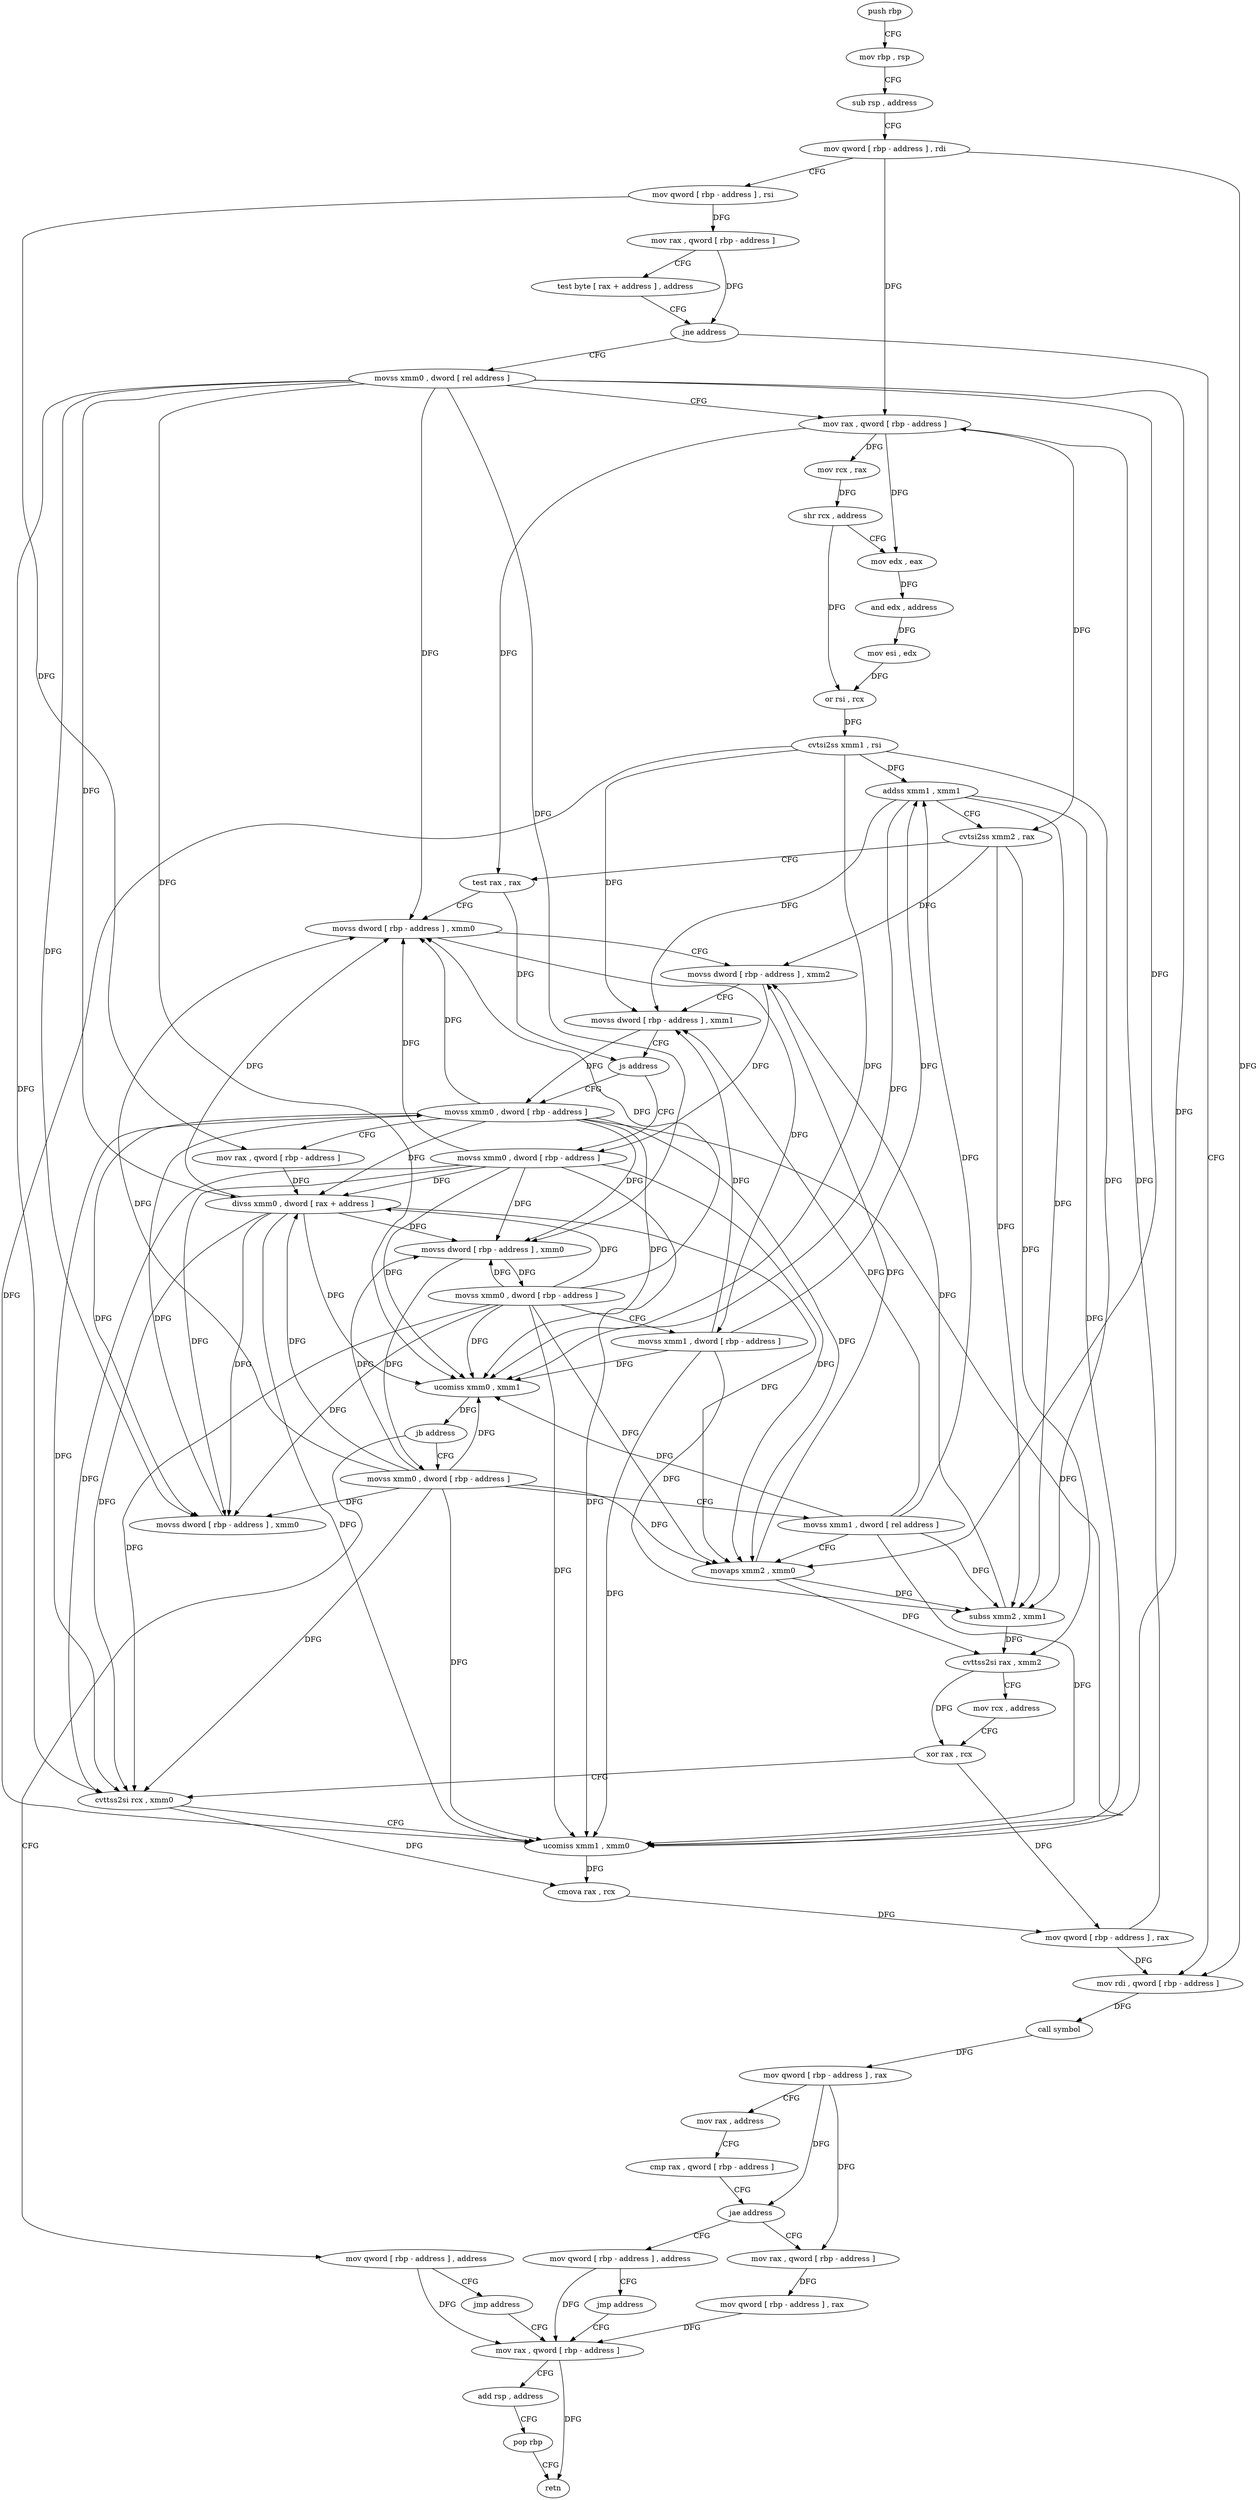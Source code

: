 digraph "func" {
"4234336" [label = "push rbp" ]
"4234337" [label = "mov rbp , rsp" ]
"4234340" [label = "sub rsp , address" ]
"4234344" [label = "mov qword [ rbp - address ] , rdi" ]
"4234348" [label = "mov qword [ rbp - address ] , rsi" ]
"4234352" [label = "mov rax , qword [ rbp - address ]" ]
"4234356" [label = "test byte [ rax + address ] , address" ]
"4234360" [label = "jne address" ]
"4234547" [label = "mov rdi , qword [ rbp - address ]" ]
"4234366" [label = "movss xmm0 , dword [ rel address ]" ]
"4234551" [label = "call symbol" ]
"4234556" [label = "mov qword [ rbp - address ] , rax" ]
"4234560" [label = "mov rax , address" ]
"4234570" [label = "cmp rax , qword [ rbp - address ]" ]
"4234574" [label = "jae address" ]
"4234593" [label = "mov rax , qword [ rbp - address ]" ]
"4234580" [label = "mov qword [ rbp - address ] , address" ]
"4234374" [label = "mov rax , qword [ rbp - address ]" ]
"4234378" [label = "mov rcx , rax" ]
"4234381" [label = "shr rcx , address" ]
"4234384" [label = "mov edx , eax" ]
"4234386" [label = "and edx , address" ]
"4234389" [label = "mov esi , edx" ]
"4234391" [label = "or rsi , rcx" ]
"4234394" [label = "cvtsi2ss xmm1 , rsi" ]
"4234399" [label = "addss xmm1 , xmm1" ]
"4234403" [label = "cvtsi2ss xmm2 , rax" ]
"4234408" [label = "test rax , rax" ]
"4234411" [label = "movss dword [ rbp - address ] , xmm0" ]
"4234416" [label = "movss dword [ rbp - address ] , xmm2" ]
"4234421" [label = "movss dword [ rbp - address ] , xmm1" ]
"4234426" [label = "js address" ]
"4234442" [label = "movss xmm0 , dword [ rbp - address ]" ]
"4234432" [label = "movss xmm0 , dword [ rbp - address ]" ]
"4234597" [label = "mov qword [ rbp - address ] , rax" ]
"4234601" [label = "mov rax , qword [ rbp - address ]" ]
"4234588" [label = "jmp address" ]
"4234447" [label = "mov rax , qword [ rbp - address ]" ]
"4234451" [label = "divss xmm0 , dword [ rax + address ]" ]
"4234456" [label = "movss dword [ rbp - address ] , xmm0" ]
"4234461" [label = "movss xmm0 , dword [ rbp - address ]" ]
"4234466" [label = "movss xmm1 , dword [ rbp - address ]" ]
"4234471" [label = "ucomiss xmm0 , xmm1" ]
"4234474" [label = "jb address" ]
"4234493" [label = "movss xmm0 , dword [ rbp - address ]" ]
"4234480" [label = "mov qword [ rbp - address ] , address" ]
"4234437" [label = "movss dword [ rbp - address ] , xmm0" ]
"4234605" [label = "add rsp , address" ]
"4234609" [label = "pop rbp" ]
"4234610" [label = "retn" ]
"4234498" [label = "movss xmm1 , dword [ rel address ]" ]
"4234506" [label = "movaps xmm2 , xmm0" ]
"4234509" [label = "subss xmm2 , xmm1" ]
"4234513" [label = "cvttss2si rax , xmm2" ]
"4234518" [label = "mov rcx , address" ]
"4234528" [label = "xor rax , rcx" ]
"4234531" [label = "cvttss2si rcx , xmm0" ]
"4234536" [label = "ucomiss xmm1 , xmm0" ]
"4234539" [label = "cmova rax , rcx" ]
"4234543" [label = "mov qword [ rbp - address ] , rax" ]
"4234488" [label = "jmp address" ]
"4234336" -> "4234337" [ label = "CFG" ]
"4234337" -> "4234340" [ label = "CFG" ]
"4234340" -> "4234344" [ label = "CFG" ]
"4234344" -> "4234348" [ label = "CFG" ]
"4234344" -> "4234547" [ label = "DFG" ]
"4234344" -> "4234374" [ label = "DFG" ]
"4234348" -> "4234352" [ label = "DFG" ]
"4234348" -> "4234447" [ label = "DFG" ]
"4234352" -> "4234356" [ label = "CFG" ]
"4234352" -> "4234360" [ label = "DFG" ]
"4234356" -> "4234360" [ label = "CFG" ]
"4234360" -> "4234547" [ label = "CFG" ]
"4234360" -> "4234366" [ label = "CFG" ]
"4234547" -> "4234551" [ label = "DFG" ]
"4234366" -> "4234374" [ label = "CFG" ]
"4234366" -> "4234411" [ label = "DFG" ]
"4234366" -> "4234451" [ label = "DFG" ]
"4234366" -> "4234456" [ label = "DFG" ]
"4234366" -> "4234471" [ label = "DFG" ]
"4234366" -> "4234437" [ label = "DFG" ]
"4234366" -> "4234506" [ label = "DFG" ]
"4234366" -> "4234531" [ label = "DFG" ]
"4234366" -> "4234536" [ label = "DFG" ]
"4234551" -> "4234556" [ label = "DFG" ]
"4234556" -> "4234560" [ label = "CFG" ]
"4234556" -> "4234574" [ label = "DFG" ]
"4234556" -> "4234593" [ label = "DFG" ]
"4234560" -> "4234570" [ label = "CFG" ]
"4234570" -> "4234574" [ label = "CFG" ]
"4234574" -> "4234593" [ label = "CFG" ]
"4234574" -> "4234580" [ label = "CFG" ]
"4234593" -> "4234597" [ label = "DFG" ]
"4234580" -> "4234588" [ label = "CFG" ]
"4234580" -> "4234601" [ label = "DFG" ]
"4234374" -> "4234378" [ label = "DFG" ]
"4234374" -> "4234384" [ label = "DFG" ]
"4234374" -> "4234403" [ label = "DFG" ]
"4234374" -> "4234408" [ label = "DFG" ]
"4234378" -> "4234381" [ label = "DFG" ]
"4234381" -> "4234384" [ label = "CFG" ]
"4234381" -> "4234391" [ label = "DFG" ]
"4234384" -> "4234386" [ label = "DFG" ]
"4234386" -> "4234389" [ label = "DFG" ]
"4234389" -> "4234391" [ label = "DFG" ]
"4234391" -> "4234394" [ label = "DFG" ]
"4234394" -> "4234399" [ label = "DFG" ]
"4234394" -> "4234421" [ label = "DFG" ]
"4234394" -> "4234471" [ label = "DFG" ]
"4234394" -> "4234509" [ label = "DFG" ]
"4234394" -> "4234536" [ label = "DFG" ]
"4234399" -> "4234403" [ label = "CFG" ]
"4234399" -> "4234421" [ label = "DFG" ]
"4234399" -> "4234471" [ label = "DFG" ]
"4234399" -> "4234509" [ label = "DFG" ]
"4234399" -> "4234536" [ label = "DFG" ]
"4234403" -> "4234408" [ label = "CFG" ]
"4234403" -> "4234416" [ label = "DFG" ]
"4234403" -> "4234509" [ label = "DFG" ]
"4234403" -> "4234513" [ label = "DFG" ]
"4234408" -> "4234411" [ label = "CFG" ]
"4234408" -> "4234426" [ label = "DFG" ]
"4234411" -> "4234416" [ label = "CFG" ]
"4234411" -> "4234466" [ label = "DFG" ]
"4234416" -> "4234421" [ label = "CFG" ]
"4234416" -> "4234432" [ label = "DFG" ]
"4234421" -> "4234426" [ label = "CFG" ]
"4234421" -> "4234442" [ label = "DFG" ]
"4234426" -> "4234442" [ label = "CFG" ]
"4234426" -> "4234432" [ label = "CFG" ]
"4234442" -> "4234447" [ label = "CFG" ]
"4234442" -> "4234411" [ label = "DFG" ]
"4234442" -> "4234451" [ label = "DFG" ]
"4234442" -> "4234456" [ label = "DFG" ]
"4234442" -> "4234471" [ label = "DFG" ]
"4234442" -> "4234437" [ label = "DFG" ]
"4234442" -> "4234506" [ label = "DFG" ]
"4234442" -> "4234531" [ label = "DFG" ]
"4234442" -> "4234536" [ label = "DFG" ]
"4234432" -> "4234437" [ label = "DFG" ]
"4234432" -> "4234411" [ label = "DFG" ]
"4234432" -> "4234456" [ label = "DFG" ]
"4234432" -> "4234451" [ label = "DFG" ]
"4234432" -> "4234471" [ label = "DFG" ]
"4234432" -> "4234506" [ label = "DFG" ]
"4234432" -> "4234531" [ label = "DFG" ]
"4234432" -> "4234536" [ label = "DFG" ]
"4234597" -> "4234601" [ label = "DFG" ]
"4234601" -> "4234605" [ label = "CFG" ]
"4234601" -> "4234610" [ label = "DFG" ]
"4234588" -> "4234601" [ label = "CFG" ]
"4234447" -> "4234451" [ label = "DFG" ]
"4234451" -> "4234456" [ label = "DFG" ]
"4234451" -> "4234411" [ label = "DFG" ]
"4234451" -> "4234471" [ label = "DFG" ]
"4234451" -> "4234437" [ label = "DFG" ]
"4234451" -> "4234506" [ label = "DFG" ]
"4234451" -> "4234531" [ label = "DFG" ]
"4234451" -> "4234536" [ label = "DFG" ]
"4234456" -> "4234461" [ label = "DFG" ]
"4234456" -> "4234493" [ label = "DFG" ]
"4234461" -> "4234466" [ label = "CFG" ]
"4234461" -> "4234411" [ label = "DFG" ]
"4234461" -> "4234456" [ label = "DFG" ]
"4234461" -> "4234451" [ label = "DFG" ]
"4234461" -> "4234471" [ label = "DFG" ]
"4234461" -> "4234437" [ label = "DFG" ]
"4234461" -> "4234506" [ label = "DFG" ]
"4234461" -> "4234531" [ label = "DFG" ]
"4234461" -> "4234536" [ label = "DFG" ]
"4234466" -> "4234471" [ label = "DFG" ]
"4234466" -> "4234399" [ label = "DFG" ]
"4234466" -> "4234421" [ label = "DFG" ]
"4234466" -> "4234509" [ label = "DFG" ]
"4234466" -> "4234536" [ label = "DFG" ]
"4234471" -> "4234474" [ label = "DFG" ]
"4234474" -> "4234493" [ label = "CFG" ]
"4234474" -> "4234480" [ label = "CFG" ]
"4234493" -> "4234498" [ label = "CFG" ]
"4234493" -> "4234411" [ label = "DFG" ]
"4234493" -> "4234456" [ label = "DFG" ]
"4234493" -> "4234437" [ label = "DFG" ]
"4234493" -> "4234451" [ label = "DFG" ]
"4234493" -> "4234471" [ label = "DFG" ]
"4234493" -> "4234506" [ label = "DFG" ]
"4234493" -> "4234531" [ label = "DFG" ]
"4234493" -> "4234536" [ label = "DFG" ]
"4234480" -> "4234488" [ label = "CFG" ]
"4234480" -> "4234601" [ label = "DFG" ]
"4234437" -> "4234442" [ label = "DFG" ]
"4234605" -> "4234609" [ label = "CFG" ]
"4234609" -> "4234610" [ label = "CFG" ]
"4234498" -> "4234506" [ label = "CFG" ]
"4234498" -> "4234399" [ label = "DFG" ]
"4234498" -> "4234421" [ label = "DFG" ]
"4234498" -> "4234471" [ label = "DFG" ]
"4234498" -> "4234509" [ label = "DFG" ]
"4234498" -> "4234536" [ label = "DFG" ]
"4234506" -> "4234509" [ label = "DFG" ]
"4234506" -> "4234416" [ label = "DFG" ]
"4234506" -> "4234513" [ label = "DFG" ]
"4234509" -> "4234513" [ label = "DFG" ]
"4234509" -> "4234416" [ label = "DFG" ]
"4234513" -> "4234518" [ label = "CFG" ]
"4234513" -> "4234528" [ label = "DFG" ]
"4234518" -> "4234528" [ label = "CFG" ]
"4234528" -> "4234531" [ label = "CFG" ]
"4234528" -> "4234543" [ label = "DFG" ]
"4234531" -> "4234536" [ label = "CFG" ]
"4234531" -> "4234539" [ label = "DFG" ]
"4234536" -> "4234539" [ label = "DFG" ]
"4234539" -> "4234543" [ label = "DFG" ]
"4234543" -> "4234547" [ label = "DFG" ]
"4234543" -> "4234374" [ label = "DFG" ]
"4234488" -> "4234601" [ label = "CFG" ]
}
